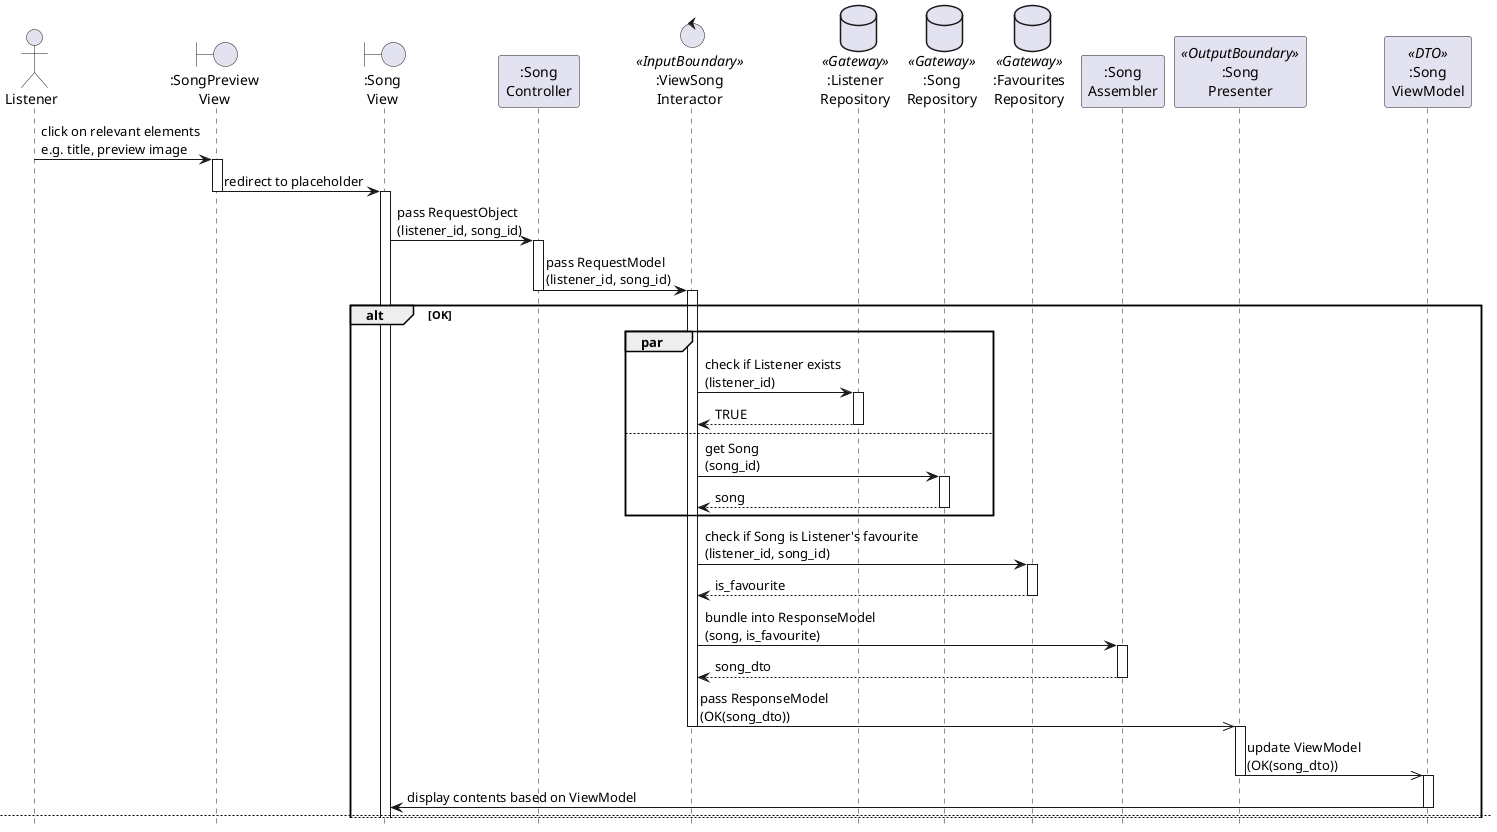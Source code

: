 @startuml

hide footbox

actor Listener as User
boundary ":SongPreview\nView" as View0
boundary ":Song\nView" as View1
participant ":Song\nController" as Controller
control ":ViewSong\nInteractor" as Interactor <<InputBoundary>>
database ":Listener\nRepository" as ListenerRepository <<Gateway>>
database ":Song\nRepository" as SongRepository <<Gateway>>
database ":Favourites\nRepository" as FavouritesRepository <<Gateway>>
participant ":Song\nAssembler" as SongAssembler
participant ":Song\nPresenter" as Presenter <<OutputBoundary>>
participant ":Song\nViewModel" as ViewModel <<DTO>>

User -> View0: click on relevant elements\ne.g. title, preview image
activate View0

View0 -> View1: redirect to placeholder
deactivate View0
activate View1

View1 -> Controller: pass RequestObject\n(listener_id, song_id)
activate Controller

Controller -> Interactor: pass RequestModel\n(listener_id, song_id)
deactivate Controller
activate Interactor
    
alt OK
    par
    Interactor -> ListenerRepository: check if Listener exists\n(listener_id)
    activate ListenerRepository
    return TRUE
    deactivate ListenerRepository

    else
    Interactor -> SongRepository: get Song\n(song_id)
    activate SongRepository
    return song
    deactivate SongRepository

    end

    Interactor -> FavouritesRepository: check if Song is Listener's favourite\n(listener_id, song_id)
    activate FavouritesRepository
    return is_favourite
    deactivate FavouritesRepository

    Interactor -> SongAssembler: bundle into ResponseModel\n(song, is_favourite)
    activate SongAssembler
    return song_dto
    deactivate SongAssembler

    Interactor ->> Presenter: pass ResponseModel\n(OK(song_dto))
    deactivate Interactor
    activate Presenter

    Presenter ->> ViewModel: update ViewModel\n(OK(song_dto))
    deactivate Presenter
    activate ViewModel

    View1 <- ViewModel: display contents based on ViewModel
    deactivate ViewModel
    newpage

else Error: Listener not found
    Interactor -> ListenerRepository: check if Listener exists\n(listener_id)
    activate Interactor
    activate ListenerRepository
    return FALSE
    deactivate ListenerRepository

    Interactor ->> Presenter: pass ResponseModel\n(Error: Listener not found)
    deactivate Interactor
    activate Presenter

    Presenter ->> ViewModel: update ViewModel\n(Error: Listener not found)
    deactivate Presenter
    activate ViewModel

    View1 <- ViewModel: display error message
    deactivate ViewModel
    newpage

else Error: Song not found
    Interactor -> SongRepository: get Song\n(song_id)
    activate Interactor
    activate SongRepository
    return NULL
    deactivate SongRepository

    Interactor ->> Presenter: pass ResponseModel\n(Error: Song not found)
    deactivate Interactor
    activate Presenter
    
    Presenter ->> ViewModel: update ViewModel\n(Error: Song not found)
    deactivate Presenter
    activate ViewModel

    View1 <- ViewModel: display error message
    deactivate ViewModel

end

deactivate View1

@enduml
